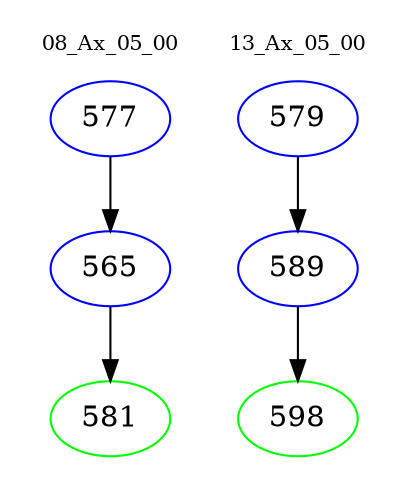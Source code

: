 digraph{
subgraph cluster_0 {
color = white
label = "08_Ax_05_00";
fontsize=10;
T0_577 [label="577", color="blue"]
T0_577 -> T0_565 [color="black"]
T0_565 [label="565", color="blue"]
T0_565 -> T0_581 [color="black"]
T0_581 [label="581", color="green"]
}
subgraph cluster_1 {
color = white
label = "13_Ax_05_00";
fontsize=10;
T1_579 [label="579", color="blue"]
T1_579 -> T1_589 [color="black"]
T1_589 [label="589", color="blue"]
T1_589 -> T1_598 [color="black"]
T1_598 [label="598", color="green"]
}
}
